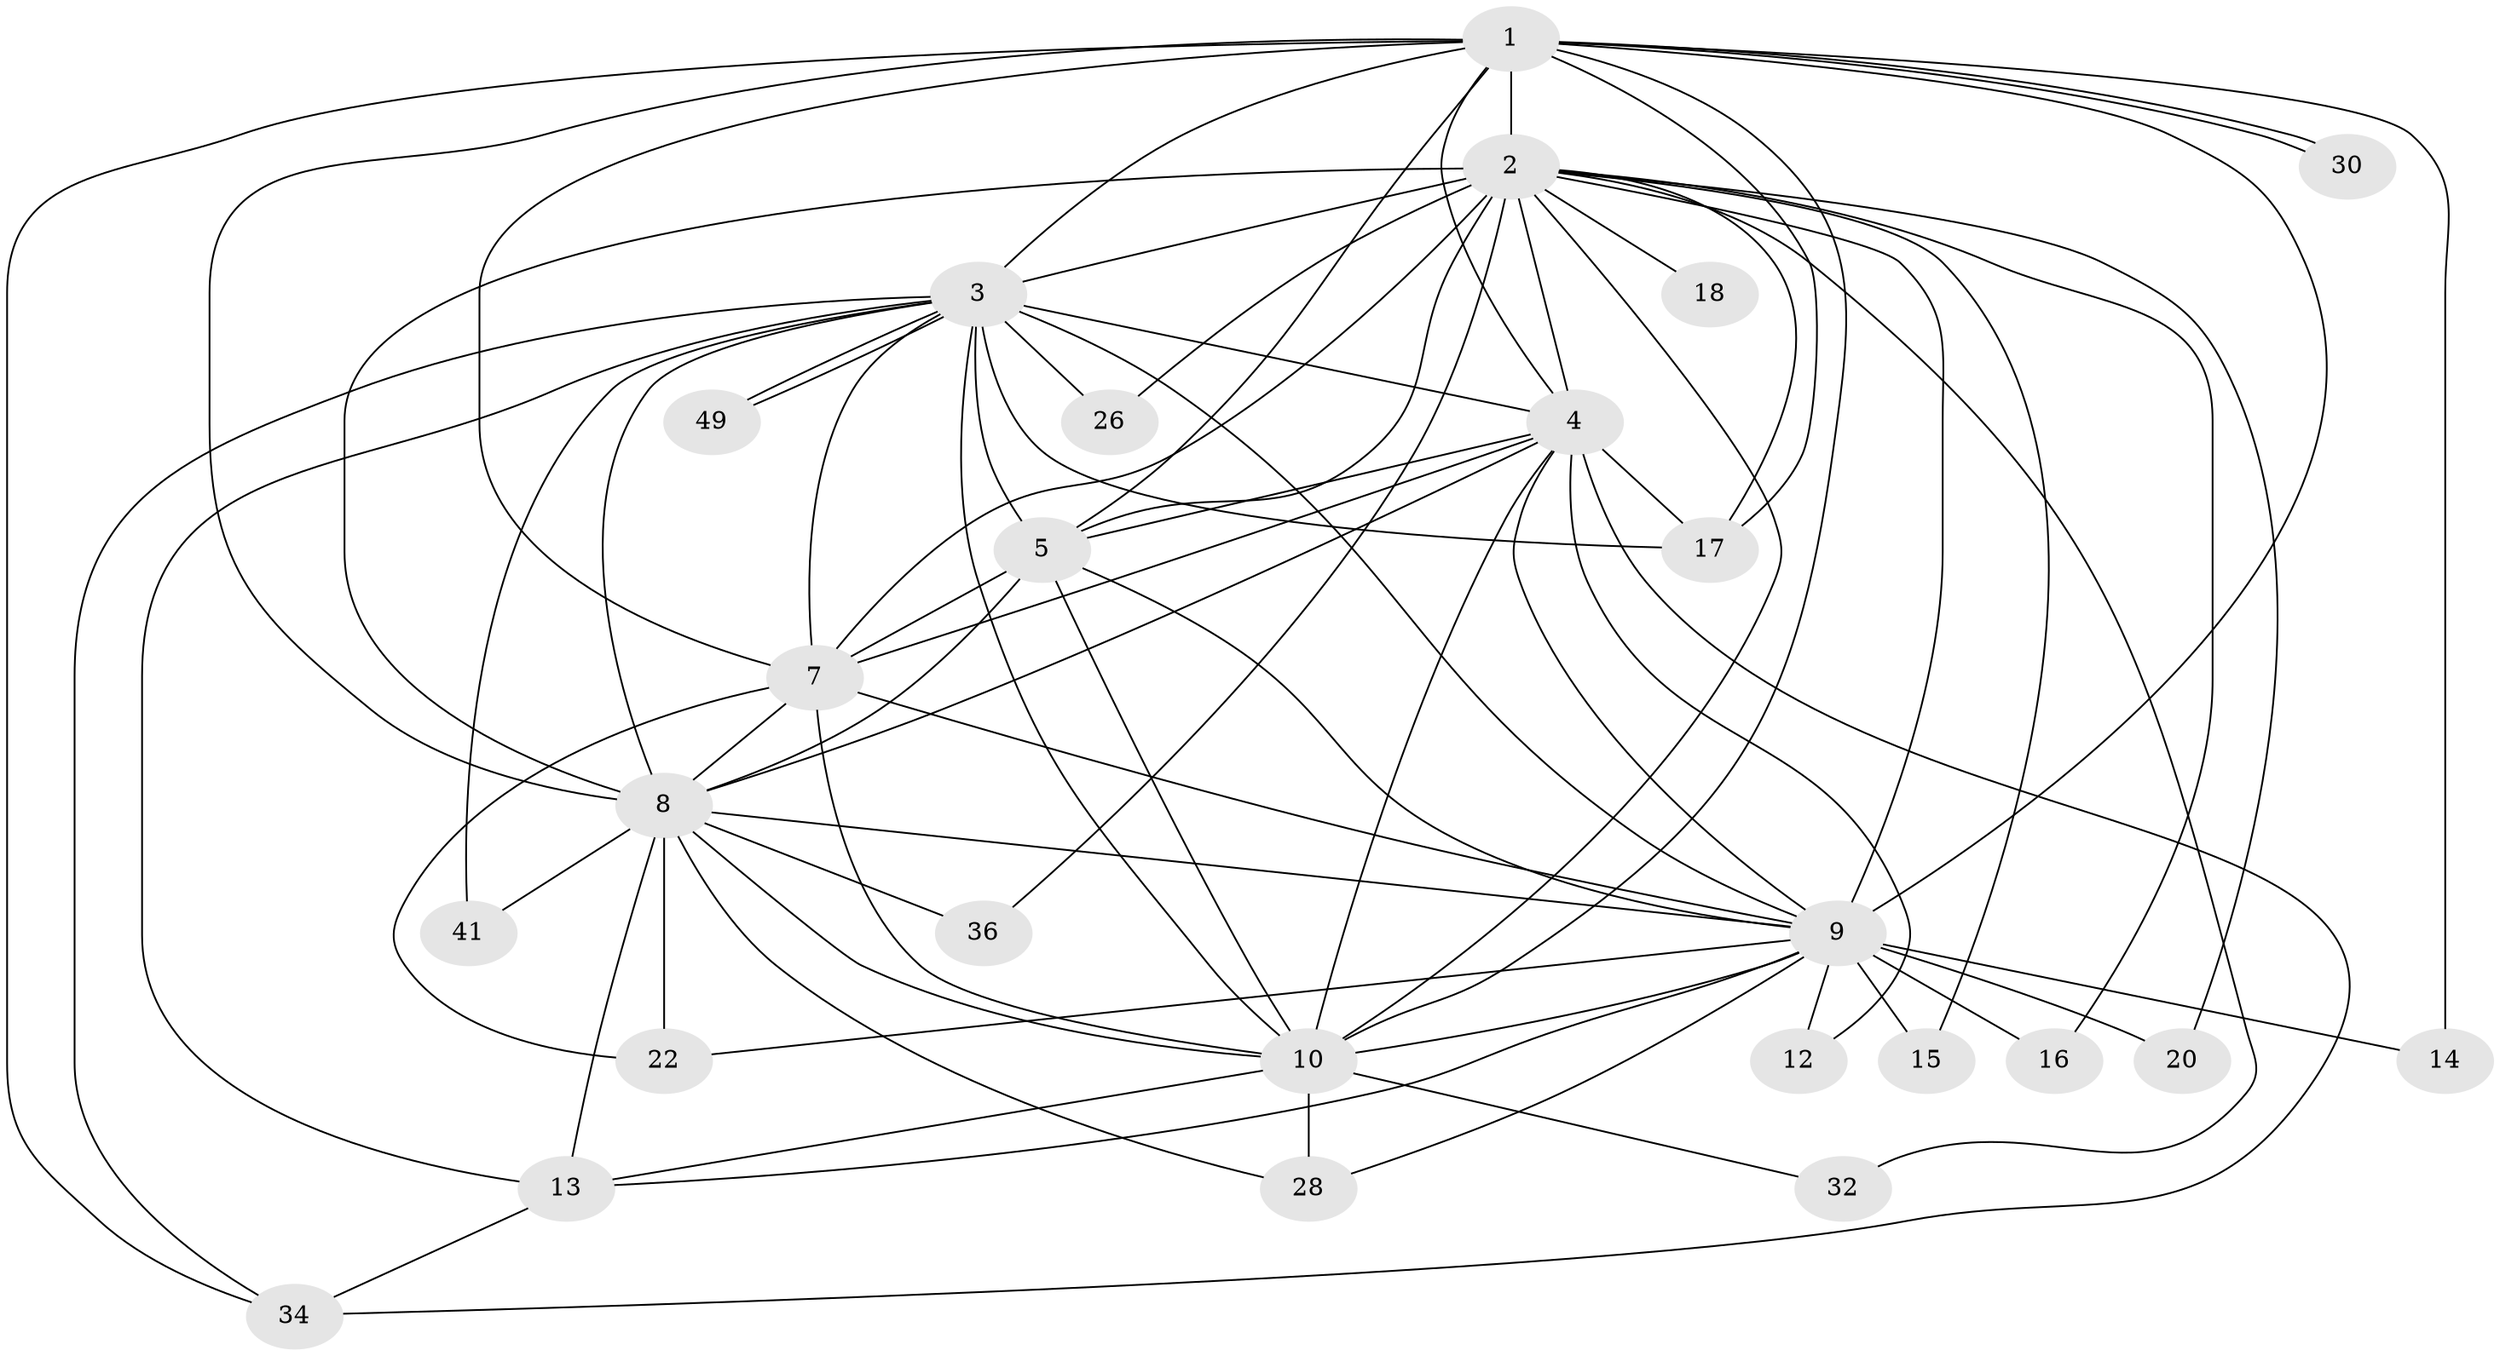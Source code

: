 // original degree distribution, {16: 0.05660377358490566, 17: 0.018867924528301886, 13: 0.018867924528301886, 10: 0.018867924528301886, 15: 0.018867924528301886, 12: 0.018867924528301886, 18: 0.018867924528301886, 21: 0.018867924528301886, 5: 0.03773584905660377, 2: 0.5283018867924528, 4: 0.05660377358490566, 3: 0.18867924528301888}
// Generated by graph-tools (version 1.1) at 2025/14/03/09/25 04:14:18]
// undirected, 26 vertices, 77 edges
graph export_dot {
graph [start="1"]
  node [color=gray90,style=filled];
  1;
  2 [super="+45+40+6"];
  3 [super="+33+43"];
  4 [super="+38"];
  5 [super="+27"];
  7;
  8 [super="+25"];
  9 [super="+37+35"];
  10 [super="+19"];
  12;
  13 [super="+44"];
  14;
  15;
  16;
  17 [super="+21"];
  18;
  20;
  22 [super="+24"];
  26;
  28 [super="+53"];
  30;
  32;
  34 [super="+48+39"];
  36;
  41;
  49;
  1 -- 2 [weight=3];
  1 -- 3;
  1 -- 4 [weight=2];
  1 -- 5;
  1 -- 7;
  1 -- 8;
  1 -- 9;
  1 -- 10;
  1 -- 14;
  1 -- 30;
  1 -- 30;
  1 -- 34;
  1 -- 17;
  2 -- 3 [weight=3];
  2 -- 4 [weight=2];
  2 -- 5 [weight=2];
  2 -- 7 [weight=2];
  2 -- 8 [weight=5];
  2 -- 9 [weight=3];
  2 -- 10 [weight=4];
  2 -- 16;
  2 -- 20;
  2 -- 32;
  2 -- 36;
  2 -- 15;
  2 -- 17 [weight=2];
  2 -- 18;
  2 -- 26 [weight=2];
  3 -- 4;
  3 -- 5;
  3 -- 7 [weight=2];
  3 -- 8;
  3 -- 9 [weight=3];
  3 -- 10;
  3 -- 13;
  3 -- 17;
  3 -- 34;
  3 -- 49;
  3 -- 49;
  3 -- 41;
  3 -- 26;
  4 -- 5;
  4 -- 7;
  4 -- 8;
  4 -- 9;
  4 -- 10;
  4 -- 12;
  4 -- 17;
  4 -- 34;
  5 -- 7;
  5 -- 8;
  5 -- 9;
  5 -- 10 [weight=2];
  7 -- 8 [weight=2];
  7 -- 9;
  7 -- 10;
  7 -- 22;
  8 -- 9 [weight=2];
  8 -- 10;
  8 -- 13;
  8 -- 22;
  8 -- 36;
  8 -- 41;
  8 -- 28;
  9 -- 10;
  9 -- 12;
  9 -- 14;
  9 -- 15;
  9 -- 16;
  9 -- 20;
  9 -- 28;
  9 -- 22;
  9 -- 13;
  10 -- 28;
  10 -- 32;
  10 -- 13;
  13 -- 34;
}
